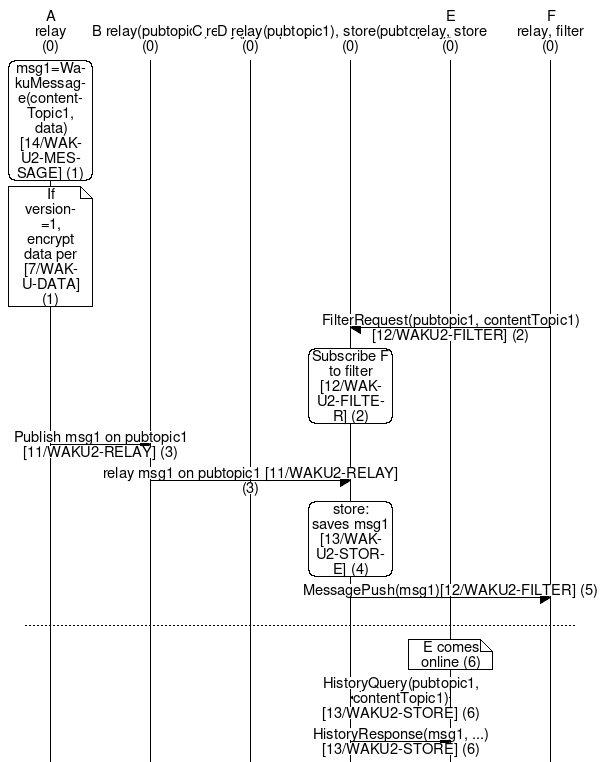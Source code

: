 msc{
  hscale="1",
  wordwraparcs=true;
	
  a [label="A\nrelay\n(0)"],
  b [label="B relay(pubtopic1)\n(0)"],
  c [label="C relay(pubtopic2)\n(0)"],
  d [label="D relay(pubtopic1), store(pubtopic1), filter\n(0)"],
  e [label="E\nrelay, store\n(0)"],
  f [label="F\nrelay, filter\n(0)"];

  a rbox a [label="msg1=WakuMessage(contentTopic1, data) [14/WAKU2-MESSAGE] (1)"];
  a note a [label="If version=1, encrypt data per [7/WAKU-DATA] (1)"];

  f => d [label="FilterRequest(pubtopic1, contentTopic1) [12/WAKU2-FILTER] (2)"];
  d rbox d [label="Subscribe F to filter [12/WAKU2-FILTER] (2)"];

  a => b [label="Publish msg1 on pubtopic1 [11/WAKU2-RELAY] (3)"];
  b => d [label="relay msg1 on pubtopic1 [11/WAKU2-RELAY] (3)"];

  d rbox d [label="store: saves msg1 [13/WAKU2-STORE] (4)"];

  d => f [label="MessagePush(msg1)[12/WAKU2-FILTER] (5)"];

  ---;

  e note e [label="E comes online (6)"];
  e => d [label="HistoryQuery(pubtopic1, contentTopic1) [13/WAKU2-STORE] (6)"];
  d => e [label="HistoryResponse(msg1, ...) [13/WAKU2-STORE] (6)"];

}